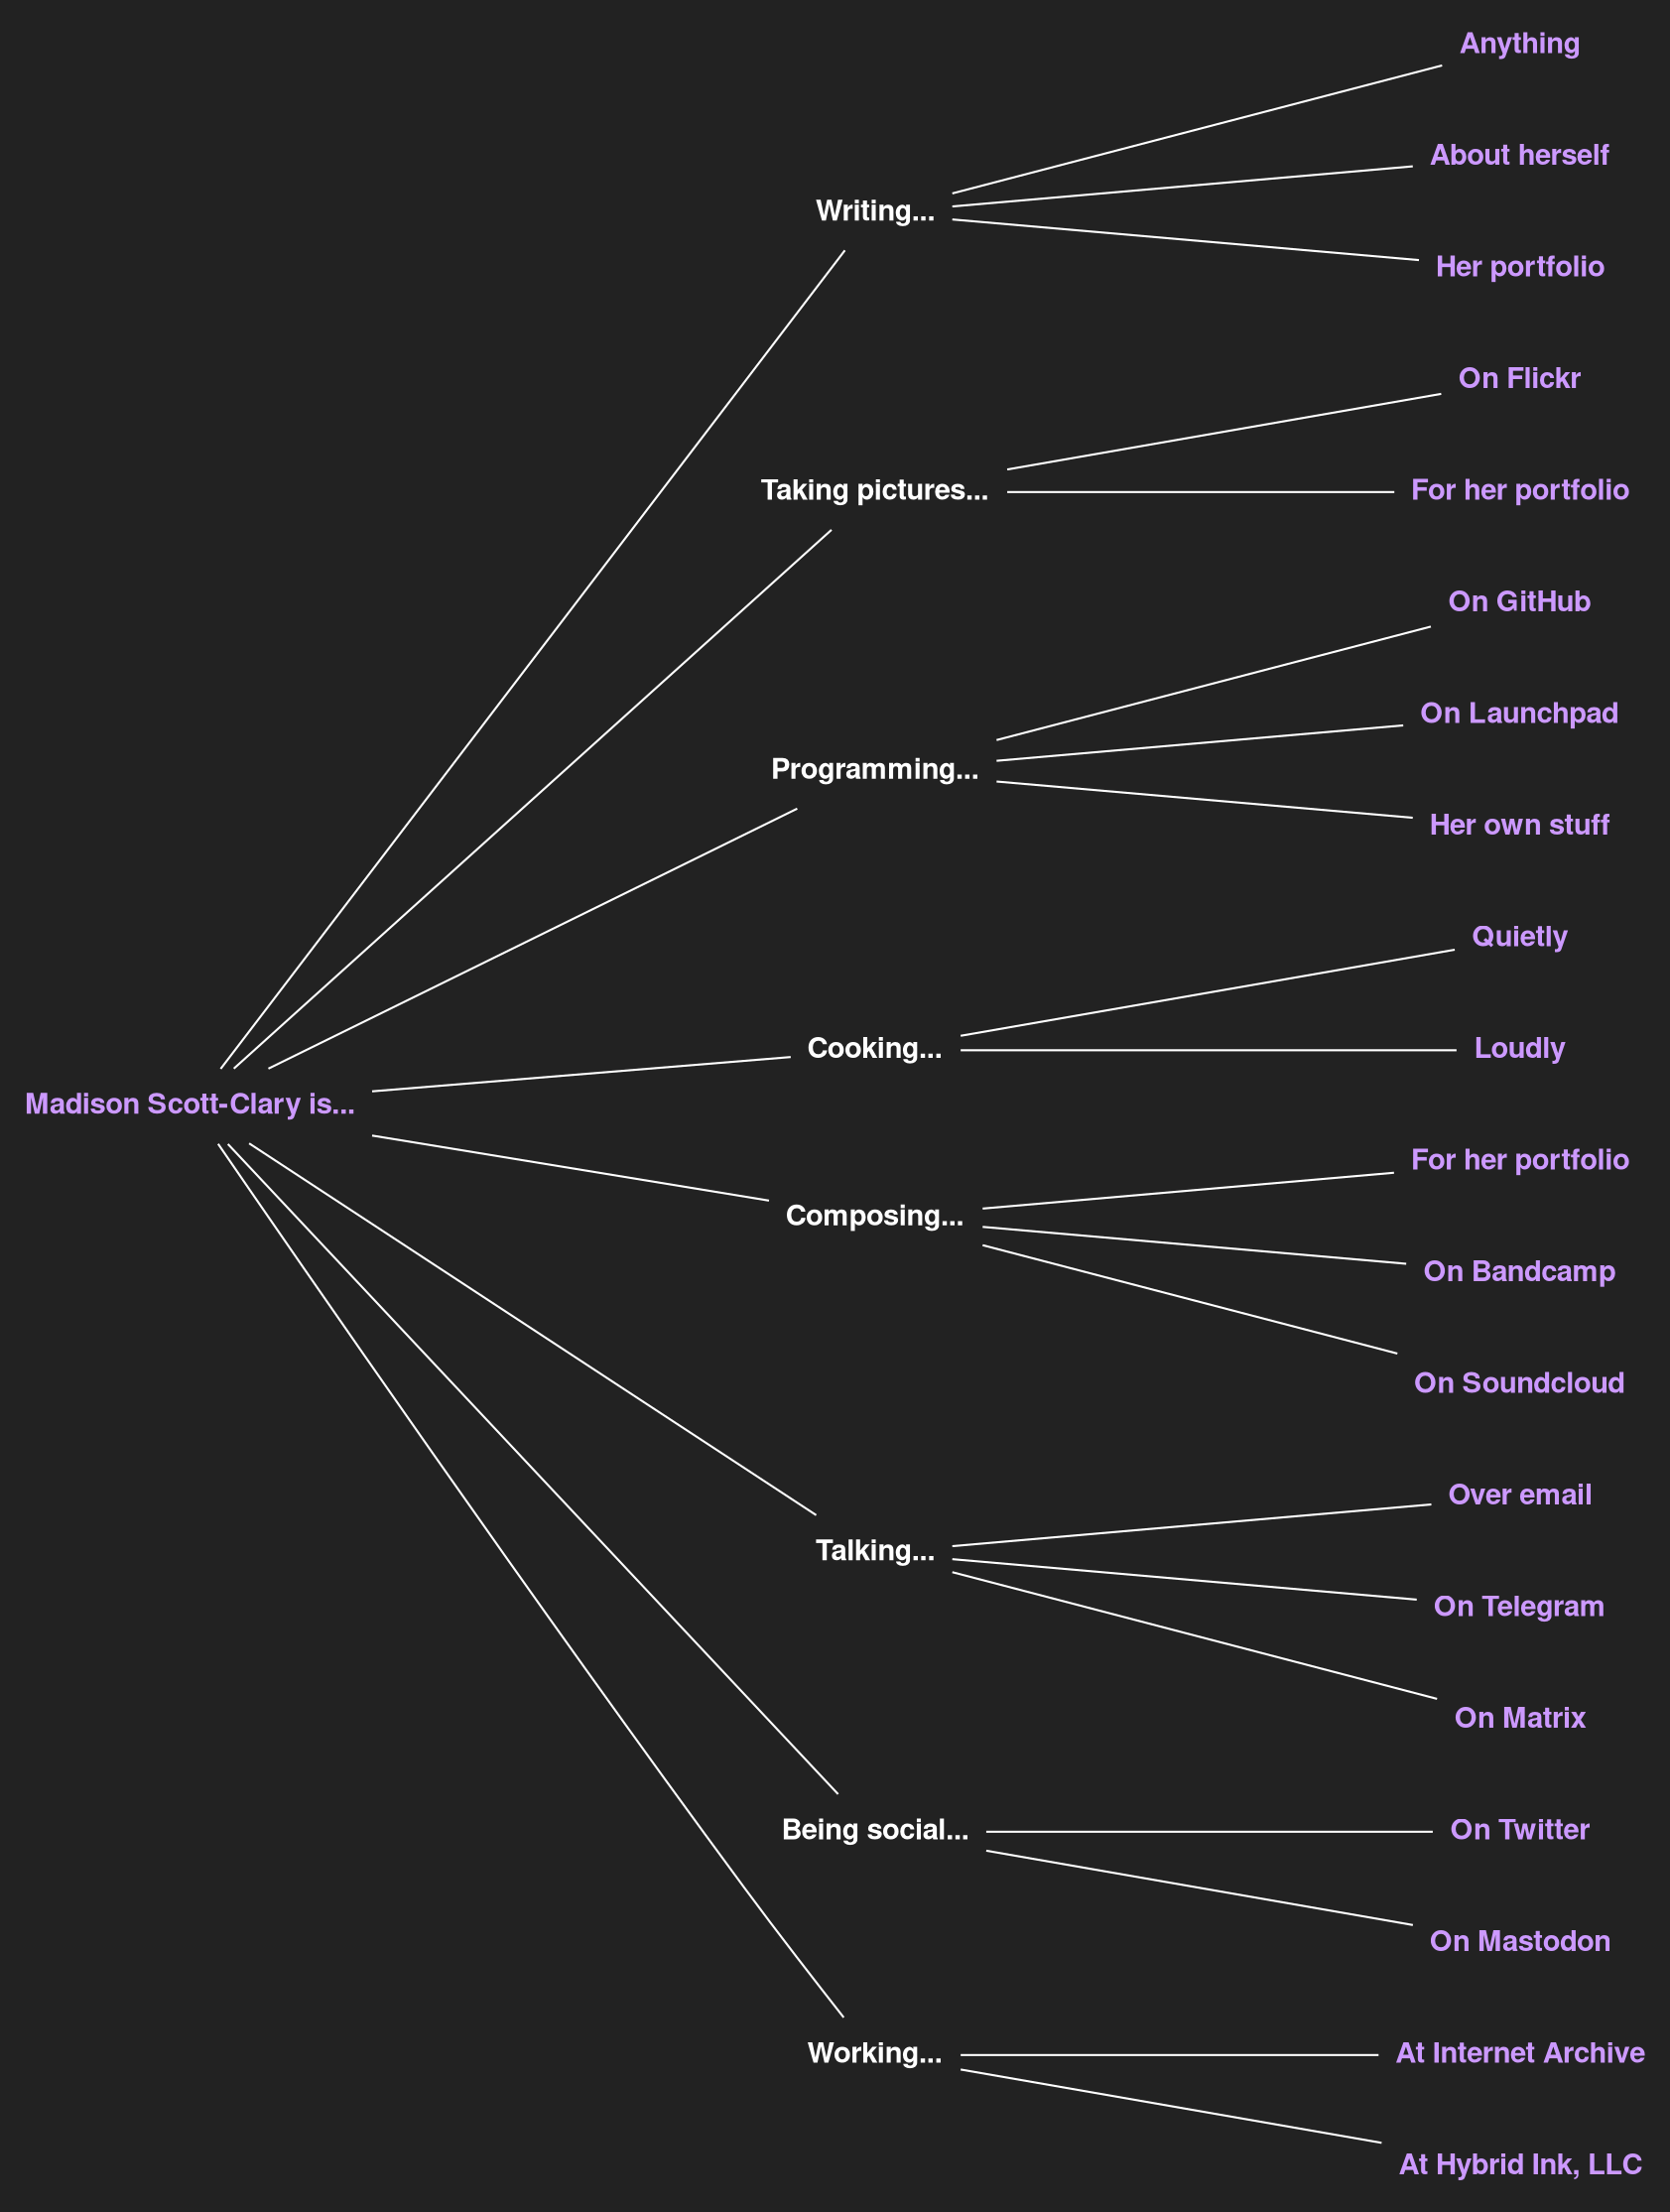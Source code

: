 graph is {
    node[shape="none",fontcolor="#ffffff",color="#ffffff",fontname="Helvetica bold"]
    edge[color="#ffffff"]
    graph[bgcolor="#222222",label="",margin="0",rankdir="LR",ranksep=2.5]

    copula [label="Madison Scott-Clary is...",fontcolor="#cc99ff",href="https://drab-makyo.com"]

    writing [label="Writing..."]
    writing_anything [label="Anything",fontcolor="#cc99ff",href="https://writing.drab-makyo.com"]
    writing_ally [label="About herself",fontcolor="#cc99ff",href="https://ally.id"]
    writing_portfolio [label="Her portfolio",fontcolor="#cc99ff",href="https://makyo.ink"]
    copula -- writing
    writing -- writing_anything
    writing -- writing_ally
    writing -- writing_portfolio

    photography [label="Taking pictures..."]
    photography_flickr [label="On Flickr",fontcolor="#cc99ff",href="https://flickr.com/photos/ranna"]
    photography_portfolio [label="For her portfolio",fontcolor="#cc99ff",href="https://makyo.photography"]
    copula -- photography
    photography -- photography_portfolio
    photography -- photography_flickr

    programming [label="Programming..."]
    programming_github [label="On GitHub",fontcolor="#cc99ff",href="https://github.com/makyo"]
    programming_launchpad [label="On Launchpad",fontcolor="#cc99ff",href="https://launchpad.net/~makyo"]
    programming_personal [label="Her own stuff",fontcolor="#cc99ff",href="https://makyo.dev"]
    copula -- programming
    programming -- programming_github
    programming -- programming_launchpad
    programming -- programming_personal

    cooking [label="Cooking..."]
    cooking_quietly [label="Quietly",fontcolor="#cc99ff",href="https://makyo.cooking"]
    cooking_loudly [label="Loudly",fontcolor="#cc99ff",href="https://mealtime.with.maddypa.ws"]
    copula -- cooking
    cooking -- cooking_quietly
    cooking -- cooking_loudly

    composing [label="Composing..."]
    composing_portfolio [label="For her portfolio",fontcolor="#cc99ff",href="https://sounds.drab-makyo.com"]
    composing_bandcamp [label="On Bandcamp",fontcolor="#cc99ff",href="https://drab-makyo.bandcamp.com"]
    composing_soundcloud [label="On Soundcloud",fontcolor="#cc99ff",href="https://soundcloud.com/drabmakyo"]
    copula -- composing
    composing -- composing_portfolio
    composing -- composing_bandcamp
    composing -- composing_soundcloud

    talking [label="Talking..."]
    talking_email [label="Over email",fontcolor="#cc99ff",href="mailto:makyo@drab-makyo.com"]
    talking_telegram [label="On Telegram",fontcolor="#cc99ff",href="https://t.me/DrabMakyo"]
    talking_matrix [label="On Matrix",fontcolor="#cc99ff",href="https://matrix.to/#/@makyo:drab-makyo.com"]
    copula -- talking
    talking -- talking_email
    talking -- talking_telegram
    talking -- talking_matrix

    social [label="Being social..."]
    social_twitter [label="On Twitter",fontcolor="#cc99ff",href="https://twitter.com/drab_makyo"]
    social_mastodon [label="On Mastodon",fontcolor="#cc99ff",href="https://snouts.online/@makyo"]
    copula -- social
    social -- social_twitter
    social -- social_mastodon

    working [label="Working..."]
    working_current [label="At Internet Archive",fontcolor="#cc99ff",href="https://archive.org"]
    working_hybrid [label="At Hybrid Ink, LLC",fontcolor="#cc99ff",href="https://hybrid.ink"]
    copula -- working
    working -- working_current
    working -- working_hybrid
}
